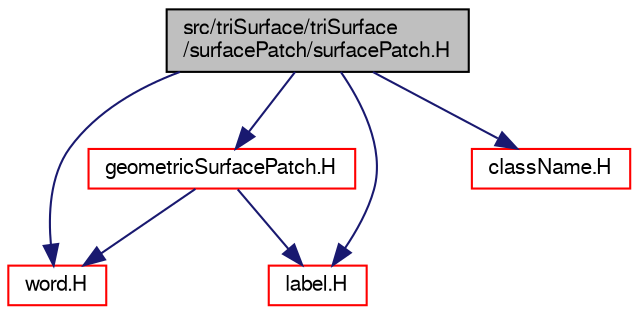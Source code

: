 digraph "src/triSurface/triSurface/surfacePatch/surfacePatch.H"
{
  bgcolor="transparent";
  edge [fontname="FreeSans",fontsize="10",labelfontname="FreeSans",labelfontsize="10"];
  node [fontname="FreeSans",fontsize="10",shape=record];
  Node1 [label="src/triSurface/triSurface\l/surfacePatch/surfacePatch.H",height=0.2,width=0.4,color="black", fillcolor="grey75", style="filled" fontcolor="black"];
  Node1 -> Node2 [color="midnightblue",fontsize="10",style="solid",fontname="FreeSans"];
  Node2 [label="geometricSurfacePatch.H",height=0.2,width=0.4,color="red",URL="$a09976.html"];
  Node2 -> Node3 [color="midnightblue",fontsize="10",style="solid",fontname="FreeSans"];
  Node3 [label="word.H",height=0.2,width=0.4,color="red",URL="$a08524.html"];
  Node2 -> Node4 [color="midnightblue",fontsize="10",style="solid",fontname="FreeSans"];
  Node4 [label="label.H",height=0.2,width=0.4,color="red",URL="$a08422.html"];
  Node1 -> Node3 [color="midnightblue",fontsize="10",style="solid",fontname="FreeSans"];
  Node1 -> Node4 [color="midnightblue",fontsize="10",style="solid",fontname="FreeSans"];
  Node1 -> Node5 [color="midnightblue",fontsize="10",style="solid",fontname="FreeSans"];
  Node5 [label="className.H",height=0.2,width=0.4,color="red",URL="$a07402.html",tooltip="Macro definitions for declaring ClassName(), NamespaceName(), etc. "];
}
